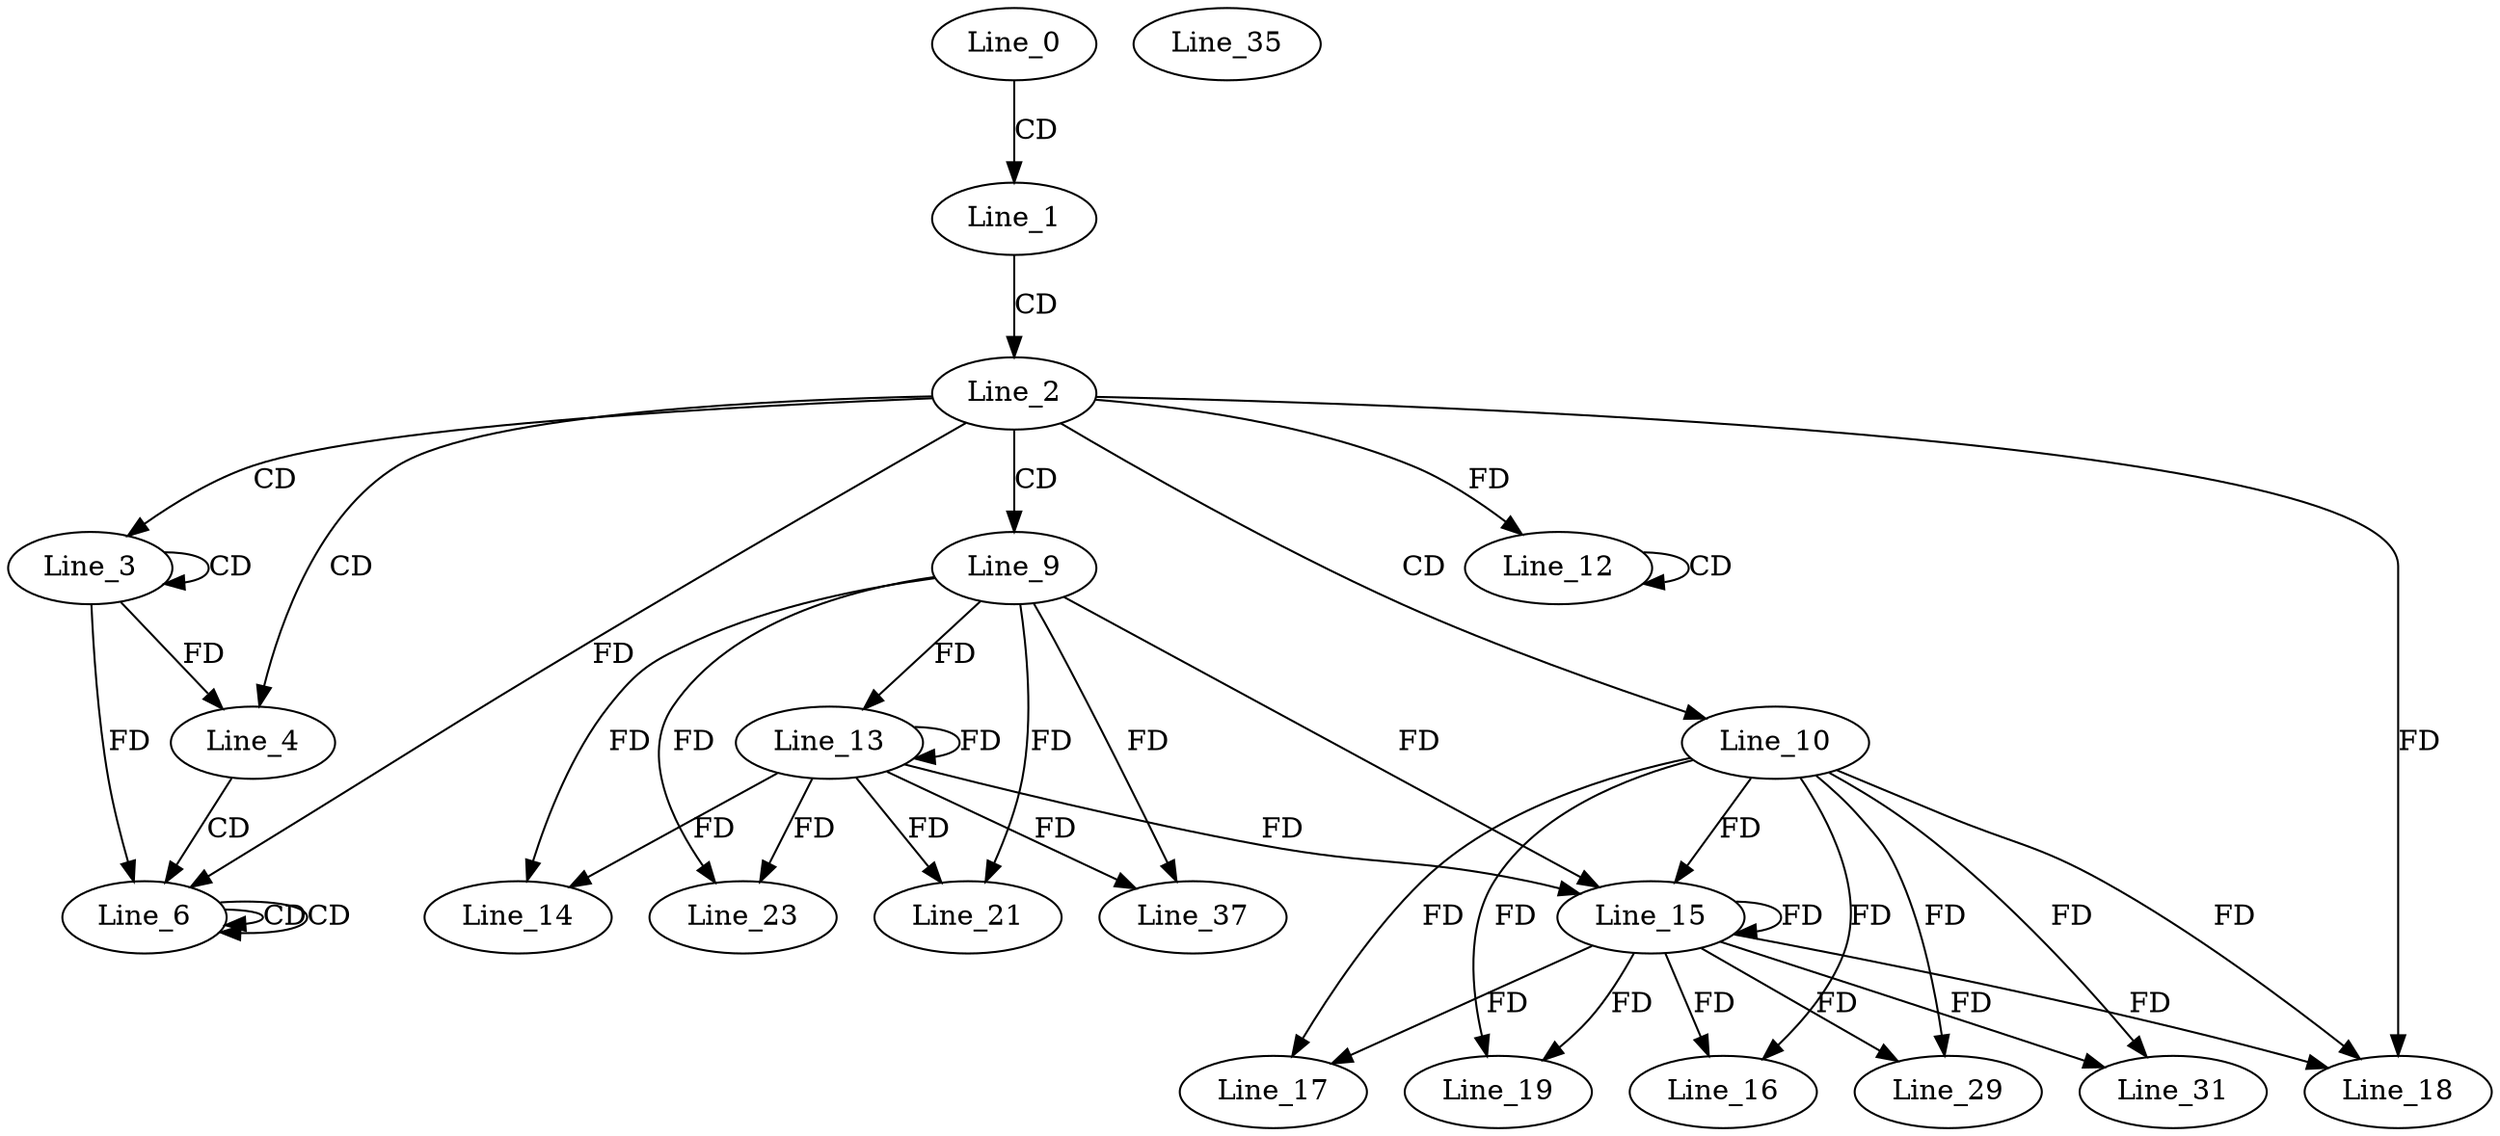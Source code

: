 digraph G {
  Line_0;
  Line_1;
  Line_2;
  Line_3;
  Line_3;
  Line_4;
  Line_6;
  Line_6;
  Line_6;
  Line_6;
  Line_6;
  Line_9;
  Line_10;
  Line_12;
  Line_12;
  Line_13;
  Line_13;
  Line_14;
  Line_15;
  Line_15;
  Line_16;
  Line_17;
  Line_18;
  Line_19;
  Line_21;
  Line_23;
  Line_29;
  Line_31;
  Line_35;
  Line_37;
  Line_0 -> Line_1 [ label="CD" ];
  Line_1 -> Line_2 [ label="CD" ];
  Line_2 -> Line_3 [ label="CD" ];
  Line_3 -> Line_3 [ label="CD" ];
  Line_2 -> Line_4 [ label="CD" ];
  Line_3 -> Line_4 [ label="FD" ];
  Line_4 -> Line_6 [ label="CD" ];
  Line_6 -> Line_6 [ label="CD" ];
  Line_3 -> Line_6 [ label="FD" ];
  Line_6 -> Line_6 [ label="CD" ];
  Line_2 -> Line_6 [ label="FD" ];
  Line_2 -> Line_9 [ label="CD" ];
  Line_2 -> Line_10 [ label="CD" ];
  Line_12 -> Line_12 [ label="CD" ];
  Line_2 -> Line_12 [ label="FD" ];
  Line_9 -> Line_13 [ label="FD" ];
  Line_13 -> Line_13 [ label="FD" ];
  Line_9 -> Line_14 [ label="FD" ];
  Line_13 -> Line_14 [ label="FD" ];
  Line_10 -> Line_15 [ label="FD" ];
  Line_15 -> Line_15 [ label="FD" ];
  Line_9 -> Line_15 [ label="FD" ];
  Line_13 -> Line_15 [ label="FD" ];
  Line_10 -> Line_16 [ label="FD" ];
  Line_15 -> Line_16 [ label="FD" ];
  Line_10 -> Line_17 [ label="FD" ];
  Line_15 -> Line_17 [ label="FD" ];
  Line_10 -> Line_18 [ label="FD" ];
  Line_15 -> Line_18 [ label="FD" ];
  Line_2 -> Line_18 [ label="FD" ];
  Line_10 -> Line_19 [ label="FD" ];
  Line_15 -> Line_19 [ label="FD" ];
  Line_9 -> Line_21 [ label="FD" ];
  Line_13 -> Line_21 [ label="FD" ];
  Line_9 -> Line_23 [ label="FD" ];
  Line_13 -> Line_23 [ label="FD" ];
  Line_10 -> Line_29 [ label="FD" ];
  Line_15 -> Line_29 [ label="FD" ];
  Line_10 -> Line_31 [ label="FD" ];
  Line_15 -> Line_31 [ label="FD" ];
  Line_9 -> Line_37 [ label="FD" ];
  Line_13 -> Line_37 [ label="FD" ];
}
